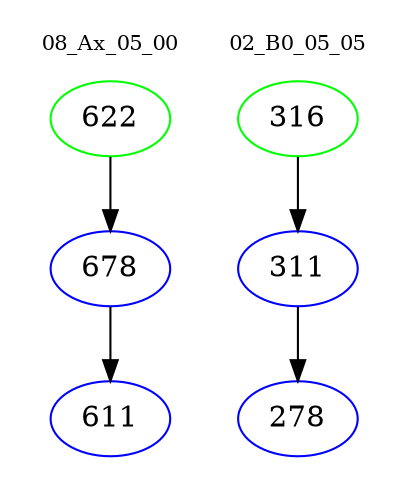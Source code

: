digraph{
subgraph cluster_0 {
color = white
label = "08_Ax_05_00";
fontsize=10;
T0_622 [label="622", color="green"]
T0_622 -> T0_678 [color="black"]
T0_678 [label="678", color="blue"]
T0_678 -> T0_611 [color="black"]
T0_611 [label="611", color="blue"]
}
subgraph cluster_1 {
color = white
label = "02_B0_05_05";
fontsize=10;
T1_316 [label="316", color="green"]
T1_316 -> T1_311 [color="black"]
T1_311 [label="311", color="blue"]
T1_311 -> T1_278 [color="black"]
T1_278 [label="278", color="blue"]
}
}
